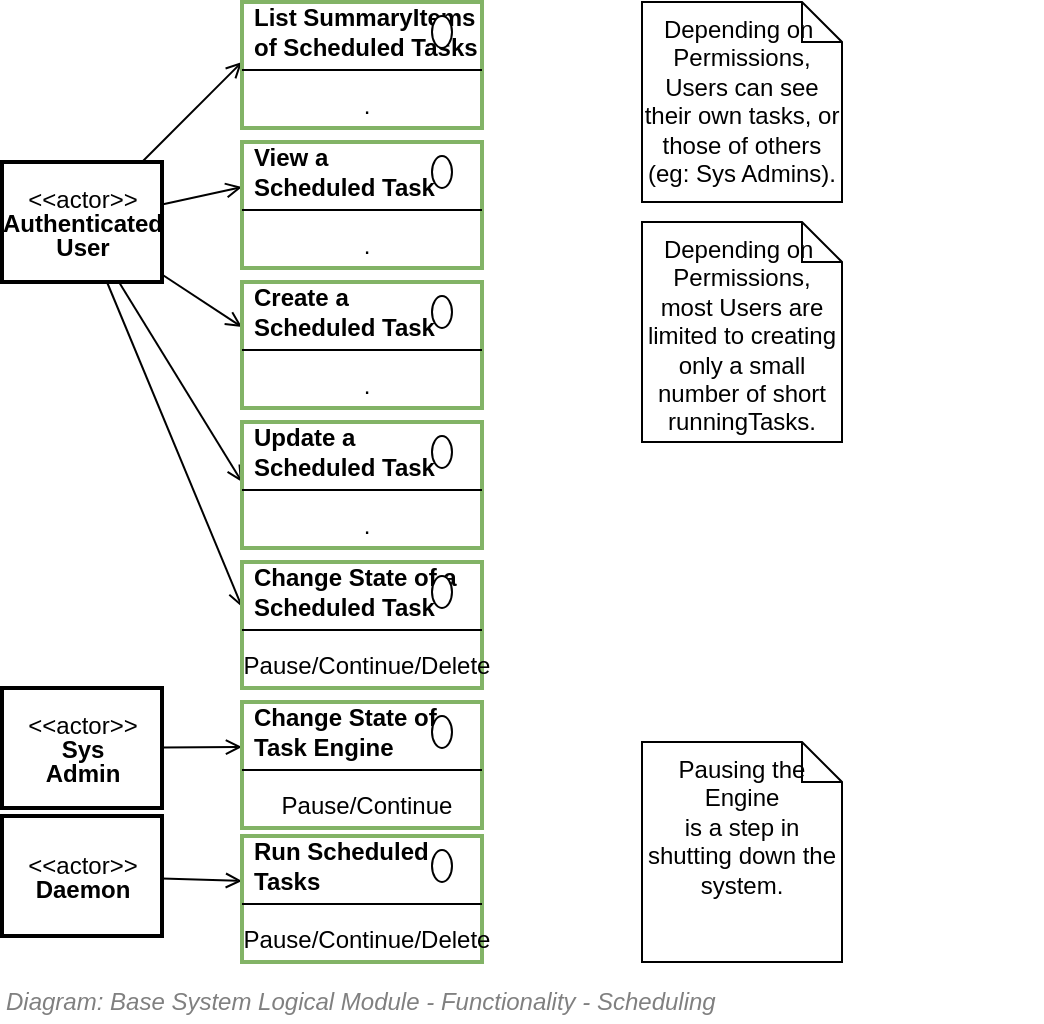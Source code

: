 <mxfile compressed="false" version="17.5.0" type="google">
  <diagram id="SUlloviLEK3GCr1z7qYn" name="Scheduling">
    <mxGraphModel grid="1" page="1" gridSize="10" guides="1" tooltips="1" connect="1" arrows="1" fold="1" pageScale="1" pageWidth="827" pageHeight="1169" math="0" shadow="0">
      <root>
        <mxCell id="c33PYlKowwjvGiEupuyr-0" />
        <mxCell id="c33PYlKowwjvGiEupuyr-1" parent="c33PYlKowwjvGiEupuyr-0" />
        <mxCell id="FQO2_twcLr-UXP7qnLfA-0" value="&lt;font style=&quot;font-size: 12px ; font-weight: normal&quot;&gt;&lt;i&gt;&lt;span style=&quot;font-size: 12px&quot;&gt;Diagram: Base System Logical Module -&amp;nbsp;&lt;/span&gt;&lt;span style=&quot;font-size: 12px&quot;&gt;Functionality -&amp;nbsp;&lt;/span&gt;Scheduling&lt;/i&gt;&lt;/font&gt;" style="text;strokeColor=none;fillColor=none;html=1;fontSize=12;fontStyle=1;verticalAlign=middle;align=left;shadow=0;glass=0;comic=0;opacity=30;fontColor=#808080;" vertex="1" parent="c33PYlKowwjvGiEupuyr-1">
          <mxGeometry x="120" y="610" width="520" height="20" as="geometry" />
        </mxCell>
        <UserObject label="" tooltip="" id="FQO2_twcLr-UXP7qnLfA-22">
          <mxCell style="shape=image;html=1;verticalAlign=top;verticalLabelPosition=bottom;labelBackgroundColor=#ffffff;imageAspect=0;aspect=fixed;image=https://cdn1.iconfinder.com/data/icons/hawcons/32/699014-icon-28-information-128.png;shadow=0;dashed=0;fontFamily=Helvetica;fontSize=12;fontColor=#000000;align=center;strokeColor=#000000;fillColor=#505050;dashPattern=1 1;" vertex="1" parent="c33PYlKowwjvGiEupuyr-1">
            <mxGeometry x="330" y="410" width="20" height="20" as="geometry" />
          </mxCell>
        </UserObject>
        <mxCell id="wdtPpUS4_MztBkoxUnBw-32" style="edgeStyle=none;rounded=0;orthogonalLoop=1;jettySize=auto;html=1;entryX=0;entryY=1;entryDx=0;entryDy=0;endArrow=open;endFill=0;" edge="1" parent="c33PYlKowwjvGiEupuyr-1" source="wdtPpUS4_MztBkoxUnBw-0" target="wdtPpUS4_MztBkoxUnBw-2">
          <mxGeometry relative="1" as="geometry" />
        </mxCell>
        <mxCell id="wdtPpUS4_MztBkoxUnBw-33" style="edgeStyle=none;rounded=0;orthogonalLoop=1;jettySize=auto;html=1;entryX=0;entryY=0.75;entryDx=0;entryDy=0;endArrow=open;endFill=0;" edge="1" parent="c33PYlKowwjvGiEupuyr-1" source="wdtPpUS4_MztBkoxUnBw-0" target="wdtPpUS4_MztBkoxUnBw-7">
          <mxGeometry relative="1" as="geometry" />
        </mxCell>
        <mxCell id="wdtPpUS4_MztBkoxUnBw-34" style="edgeStyle=none;rounded=0;orthogonalLoop=1;jettySize=auto;html=1;entryX=0;entryY=0.75;entryDx=0;entryDy=0;endArrow=open;endFill=0;" edge="1" parent="c33PYlKowwjvGiEupuyr-1" source="wdtPpUS4_MztBkoxUnBw-0" target="wdtPpUS4_MztBkoxUnBw-12">
          <mxGeometry relative="1" as="geometry" />
        </mxCell>
        <mxCell id="wdtPpUS4_MztBkoxUnBw-35" style="edgeStyle=none;rounded=0;orthogonalLoop=1;jettySize=auto;html=1;entryX=0;entryY=1;entryDx=0;entryDy=0;endArrow=open;endFill=0;" edge="1" parent="c33PYlKowwjvGiEupuyr-1" source="wdtPpUS4_MztBkoxUnBw-0" target="wdtPpUS4_MztBkoxUnBw-17">
          <mxGeometry relative="1" as="geometry" />
        </mxCell>
        <mxCell id="wdtPpUS4_MztBkoxUnBw-36" style="edgeStyle=none;rounded=0;orthogonalLoop=1;jettySize=auto;html=1;entryX=0;entryY=0.75;entryDx=0;entryDy=0;endArrow=open;endFill=0;" edge="1" parent="c33PYlKowwjvGiEupuyr-1" source="wdtPpUS4_MztBkoxUnBw-0" target="wdtPpUS4_MztBkoxUnBw-22">
          <mxGeometry relative="1" as="geometry" />
        </mxCell>
        <mxCell id="wdtPpUS4_MztBkoxUnBw-0" value="&lt;p style=&quot;line-height: 100%&quot;&gt;&amp;lt;&amp;lt;actor&amp;gt;&amp;gt;&lt;br&gt;&lt;b&gt;Authenticated&lt;br&gt;User&lt;/b&gt;&lt;br&gt;&lt;/p&gt;" style="text;html=1;align=center;verticalAlign=middle;dashed=0;strokeColor=#000000;strokeWidth=2;" vertex="1" parent="c33PYlKowwjvGiEupuyr-1">
          <mxGeometry x="120" y="200" width="80" height="60" as="geometry" />
        </mxCell>
        <mxCell id="wdtPpUS4_MztBkoxUnBw-1" value="" style="fontStyle=1;align=center;verticalAlign=top;childLayout=stackLayout;horizontal=1;horizontalStack=0;resizeParent=1;resizeParentMax=0;resizeLast=0;marginBottom=0;strokeColor=#82b366;strokeWidth=2;fillColor=none;" vertex="1" parent="c33PYlKowwjvGiEupuyr-1">
          <mxGeometry x="240" y="120" width="120" height="63" as="geometry" />
        </mxCell>
        <mxCell id="wdtPpUS4_MztBkoxUnBw-2" value="List SummaryItems &lt;br&gt;of Scheduled Tasks" style="html=1;align=left;spacingLeft=4;verticalAlign=middle;strokeColor=none;fillColor=none;fontStyle=1" vertex="1" parent="wdtPpUS4_MztBkoxUnBw-1">
          <mxGeometry width="120" height="30" as="geometry" />
        </mxCell>
        <mxCell id="wdtPpUS4_MztBkoxUnBw-3" value="" style="shape=ellipse;" vertex="1" parent="wdtPpUS4_MztBkoxUnBw-2">
          <mxGeometry x="1" width="10" height="16" relative="1" as="geometry">
            <mxPoint x="-25" y="7" as="offset" />
          </mxGeometry>
        </mxCell>
        <mxCell id="wdtPpUS4_MztBkoxUnBw-4" value="" style="line;strokeWidth=1;fillColor=none;align=left;verticalAlign=middle;spacingTop=-1;spacingLeft=3;spacingRight=3;rotatable=0;labelPosition=right;points=[];portConstraint=eastwest;" vertex="1" parent="wdtPpUS4_MztBkoxUnBw-1">
          <mxGeometry y="30" width="120" height="8" as="geometry" />
        </mxCell>
        <mxCell id="wdtPpUS4_MztBkoxUnBw-5" value="." style="html=1;align=center;spacingLeft=4;verticalAlign=top;strokeColor=none;fillColor=none;" vertex="1" parent="wdtPpUS4_MztBkoxUnBw-1">
          <mxGeometry y="38" width="120" height="25" as="geometry" />
        </mxCell>
        <mxCell id="wdtPpUS4_MztBkoxUnBw-6" value="" style="fontStyle=1;align=center;verticalAlign=top;childLayout=stackLayout;horizontal=1;horizontalStack=0;resizeParent=1;resizeParentMax=0;resizeLast=0;marginBottom=0;strokeColor=#82b366;strokeWidth=2;fillColor=none;" vertex="1" parent="c33PYlKowwjvGiEupuyr-1">
          <mxGeometry x="240" y="190" width="120" height="63" as="geometry" />
        </mxCell>
        <mxCell id="wdtPpUS4_MztBkoxUnBw-7" value="View a&lt;br&gt;Scheduled Task" style="html=1;align=left;spacingLeft=4;verticalAlign=middle;strokeColor=none;fillColor=none;fontStyle=1" vertex="1" parent="wdtPpUS4_MztBkoxUnBw-6">
          <mxGeometry width="120" height="30" as="geometry" />
        </mxCell>
        <mxCell id="wdtPpUS4_MztBkoxUnBw-8" value="" style="shape=ellipse;" vertex="1" parent="wdtPpUS4_MztBkoxUnBw-7">
          <mxGeometry x="1" width="10" height="16" relative="1" as="geometry">
            <mxPoint x="-25" y="7" as="offset" />
          </mxGeometry>
        </mxCell>
        <mxCell id="wdtPpUS4_MztBkoxUnBw-9" value="" style="line;strokeWidth=1;fillColor=none;align=left;verticalAlign=middle;spacingTop=-1;spacingLeft=3;spacingRight=3;rotatable=0;labelPosition=right;points=[];portConstraint=eastwest;" vertex="1" parent="wdtPpUS4_MztBkoxUnBw-6">
          <mxGeometry y="30" width="120" height="8" as="geometry" />
        </mxCell>
        <mxCell id="wdtPpUS4_MztBkoxUnBw-10" value="." style="html=1;align=center;spacingLeft=4;verticalAlign=top;strokeColor=none;fillColor=none;" vertex="1" parent="wdtPpUS4_MztBkoxUnBw-6">
          <mxGeometry y="38" width="120" height="25" as="geometry" />
        </mxCell>
        <mxCell id="wdtPpUS4_MztBkoxUnBw-11" value="" style="fontStyle=1;align=center;verticalAlign=top;childLayout=stackLayout;horizontal=1;horizontalStack=0;resizeParent=1;resizeParentMax=0;resizeLast=0;marginBottom=0;strokeColor=#82b366;strokeWidth=2;fillColor=none;" vertex="1" parent="c33PYlKowwjvGiEupuyr-1">
          <mxGeometry x="240" y="260" width="120" height="63" as="geometry" />
        </mxCell>
        <mxCell id="wdtPpUS4_MztBkoxUnBw-12" value="Create a&lt;br&gt;Scheduled Task" style="html=1;align=left;spacingLeft=4;verticalAlign=middle;strokeColor=none;fillColor=none;fontStyle=1" vertex="1" parent="wdtPpUS4_MztBkoxUnBw-11">
          <mxGeometry width="120" height="30" as="geometry" />
        </mxCell>
        <mxCell id="wdtPpUS4_MztBkoxUnBw-13" value="" style="shape=ellipse;" vertex="1" parent="wdtPpUS4_MztBkoxUnBw-12">
          <mxGeometry x="1" width="10" height="16" relative="1" as="geometry">
            <mxPoint x="-25" y="7" as="offset" />
          </mxGeometry>
        </mxCell>
        <mxCell id="wdtPpUS4_MztBkoxUnBw-14" value="" style="line;strokeWidth=1;fillColor=none;align=left;verticalAlign=middle;spacingTop=-1;spacingLeft=3;spacingRight=3;rotatable=0;labelPosition=right;points=[];portConstraint=eastwest;" vertex="1" parent="wdtPpUS4_MztBkoxUnBw-11">
          <mxGeometry y="30" width="120" height="8" as="geometry" />
        </mxCell>
        <mxCell id="wdtPpUS4_MztBkoxUnBw-15" value="." style="html=1;align=center;spacingLeft=4;verticalAlign=top;strokeColor=none;fillColor=none;" vertex="1" parent="wdtPpUS4_MztBkoxUnBw-11">
          <mxGeometry y="38" width="120" height="25" as="geometry" />
        </mxCell>
        <mxCell id="wdtPpUS4_MztBkoxUnBw-16" value="" style="fontStyle=1;align=center;verticalAlign=top;childLayout=stackLayout;horizontal=1;horizontalStack=0;resizeParent=1;resizeParentMax=0;resizeLast=0;marginBottom=0;strokeColor=#82b366;strokeWidth=2;fillColor=none;" vertex="1" parent="c33PYlKowwjvGiEupuyr-1">
          <mxGeometry x="240" y="330" width="120" height="63" as="geometry" />
        </mxCell>
        <mxCell id="wdtPpUS4_MztBkoxUnBw-17" value="Update a&lt;br&gt;Scheduled Task" style="html=1;align=left;spacingLeft=4;verticalAlign=middle;strokeColor=none;fillColor=none;fontStyle=1" vertex="1" parent="wdtPpUS4_MztBkoxUnBw-16">
          <mxGeometry width="120" height="30" as="geometry" />
        </mxCell>
        <mxCell id="wdtPpUS4_MztBkoxUnBw-18" value="" style="shape=ellipse;" vertex="1" parent="wdtPpUS4_MztBkoxUnBw-17">
          <mxGeometry x="1" width="10" height="16" relative="1" as="geometry">
            <mxPoint x="-25" y="7" as="offset" />
          </mxGeometry>
        </mxCell>
        <mxCell id="wdtPpUS4_MztBkoxUnBw-19" value="" style="line;strokeWidth=1;fillColor=none;align=left;verticalAlign=middle;spacingTop=-1;spacingLeft=3;spacingRight=3;rotatable=0;labelPosition=right;points=[];portConstraint=eastwest;" vertex="1" parent="wdtPpUS4_MztBkoxUnBw-16">
          <mxGeometry y="30" width="120" height="8" as="geometry" />
        </mxCell>
        <mxCell id="wdtPpUS4_MztBkoxUnBw-20" value="." style="html=1;align=center;spacingLeft=4;verticalAlign=top;strokeColor=none;fillColor=none;" vertex="1" parent="wdtPpUS4_MztBkoxUnBw-16">
          <mxGeometry y="38" width="120" height="25" as="geometry" />
        </mxCell>
        <mxCell id="wdtPpUS4_MztBkoxUnBw-21" value="" style="fontStyle=1;align=center;verticalAlign=top;childLayout=stackLayout;horizontal=1;horizontalStack=0;resizeParent=1;resizeParentMax=0;resizeLast=0;marginBottom=0;strokeColor=#82b366;strokeWidth=2;fillColor=none;" vertex="1" parent="c33PYlKowwjvGiEupuyr-1">
          <mxGeometry x="240" y="400" width="120" height="63" as="geometry" />
        </mxCell>
        <mxCell id="wdtPpUS4_MztBkoxUnBw-22" value="Change State of a&lt;br&gt;Scheduled Task" style="html=1;align=left;spacingLeft=4;verticalAlign=middle;strokeColor=none;fillColor=none;fontStyle=1" vertex="1" parent="wdtPpUS4_MztBkoxUnBw-21">
          <mxGeometry width="120" height="30" as="geometry" />
        </mxCell>
        <mxCell id="wdtPpUS4_MztBkoxUnBw-23" value="" style="shape=ellipse;" vertex="1" parent="wdtPpUS4_MztBkoxUnBw-22">
          <mxGeometry x="1" width="10" height="16" relative="1" as="geometry">
            <mxPoint x="-25" y="7" as="offset" />
          </mxGeometry>
        </mxCell>
        <mxCell id="wdtPpUS4_MztBkoxUnBw-24" value="" style="line;strokeWidth=1;fillColor=none;align=left;verticalAlign=middle;spacingTop=-1;spacingLeft=3;spacingRight=3;rotatable=0;labelPosition=right;points=[];portConstraint=eastwest;" vertex="1" parent="wdtPpUS4_MztBkoxUnBw-21">
          <mxGeometry y="30" width="120" height="8" as="geometry" />
        </mxCell>
        <mxCell id="wdtPpUS4_MztBkoxUnBw-25" value="Pause/Continue/Delete" style="html=1;align=center;spacingLeft=4;verticalAlign=top;strokeColor=none;fillColor=none;" vertex="1" parent="wdtPpUS4_MztBkoxUnBw-21">
          <mxGeometry y="38" width="120" height="25" as="geometry" />
        </mxCell>
        <mxCell id="wdtPpUS4_MztBkoxUnBw-47" style="edgeStyle=none;rounded=0;orthogonalLoop=1;jettySize=auto;html=1;entryX=0;entryY=0.75;entryDx=0;entryDy=0;endArrow=open;endFill=0;" edge="1" parent="c33PYlKowwjvGiEupuyr-1" source="wdtPpUS4_MztBkoxUnBw-31" target="wdtPpUS4_MztBkoxUnBw-43">
          <mxGeometry relative="1" as="geometry" />
        </mxCell>
        <mxCell id="wdtPpUS4_MztBkoxUnBw-31" value="&lt;p style=&quot;line-height: 100%&quot;&gt;&amp;lt;&amp;lt;actor&amp;gt;&amp;gt;&lt;br&gt;&lt;b&gt;Daemon&lt;/b&gt;&lt;/p&gt;" style="text;html=1;align=center;verticalAlign=middle;dashed=0;strokeColor=#000000;strokeWidth=2;" vertex="1" parent="c33PYlKowwjvGiEupuyr-1">
          <mxGeometry x="120" y="527" width="80" height="60" as="geometry" />
        </mxCell>
        <mxCell id="wdtPpUS4_MztBkoxUnBw-42" value="" style="fontStyle=1;align=center;verticalAlign=top;childLayout=stackLayout;horizontal=1;horizontalStack=0;resizeParent=1;resizeParentMax=0;resizeLast=0;marginBottom=0;strokeColor=#82b366;strokeWidth=2;fillColor=none;" vertex="1" parent="c33PYlKowwjvGiEupuyr-1">
          <mxGeometry x="240" y="537" width="120" height="63" as="geometry" />
        </mxCell>
        <mxCell id="wdtPpUS4_MztBkoxUnBw-43" value="Run Scheduled&lt;br&gt;Tasks" style="html=1;align=left;spacingLeft=4;verticalAlign=middle;strokeColor=none;fillColor=none;fontStyle=1" vertex="1" parent="wdtPpUS4_MztBkoxUnBw-42">
          <mxGeometry width="120" height="30" as="geometry" />
        </mxCell>
        <mxCell id="wdtPpUS4_MztBkoxUnBw-44" value="" style="shape=ellipse;" vertex="1" parent="wdtPpUS4_MztBkoxUnBw-43">
          <mxGeometry x="1" width="10" height="16" relative="1" as="geometry">
            <mxPoint x="-25" y="7" as="offset" />
          </mxGeometry>
        </mxCell>
        <mxCell id="wdtPpUS4_MztBkoxUnBw-45" value="" style="line;strokeWidth=1;fillColor=none;align=left;verticalAlign=middle;spacingTop=-1;spacingLeft=3;spacingRight=3;rotatable=0;labelPosition=right;points=[];portConstraint=eastwest;" vertex="1" parent="wdtPpUS4_MztBkoxUnBw-42">
          <mxGeometry y="30" width="120" height="8" as="geometry" />
        </mxCell>
        <mxCell id="wdtPpUS4_MztBkoxUnBw-46" value="Pause/Continue/Delete" style="html=1;align=center;spacingLeft=4;verticalAlign=top;strokeColor=none;fillColor=none;" vertex="1" parent="wdtPpUS4_MztBkoxUnBw-42">
          <mxGeometry y="38" width="120" height="25" as="geometry" />
        </mxCell>
        <mxCell id="wdtPpUS4_MztBkoxUnBw-54" style="edgeStyle=none;rounded=0;orthogonalLoop=1;jettySize=auto;html=1;entryX=0;entryY=0.75;entryDx=0;entryDy=0;endArrow=open;endFill=0;" edge="1" parent="c33PYlKowwjvGiEupuyr-1" source="wdtPpUS4_MztBkoxUnBw-48" target="wdtPpUS4_MztBkoxUnBw-50">
          <mxGeometry relative="1" as="geometry" />
        </mxCell>
        <mxCell id="wdtPpUS4_MztBkoxUnBw-48" value="&lt;p style=&quot;line-height: 100%&quot;&gt;&amp;lt;&amp;lt;actor&amp;gt;&amp;gt;&lt;br&gt;&lt;b&gt;Sys&lt;br&gt;Admin&lt;/b&gt;&lt;/p&gt;" style="text;html=1;align=center;verticalAlign=middle;dashed=0;strokeColor=#000000;strokeWidth=2;" vertex="1" parent="c33PYlKowwjvGiEupuyr-1">
          <mxGeometry x="120" y="463" width="80" height="60" as="geometry" />
        </mxCell>
        <mxCell id="wdtPpUS4_MztBkoxUnBw-49" value="" style="fontStyle=1;align=center;verticalAlign=top;childLayout=stackLayout;horizontal=1;horizontalStack=0;resizeParent=1;resizeParentMax=0;resizeLast=0;marginBottom=0;strokeColor=#82b366;strokeWidth=2;fillColor=none;" vertex="1" parent="c33PYlKowwjvGiEupuyr-1">
          <mxGeometry x="240" y="470" width="120" height="63" as="geometry" />
        </mxCell>
        <mxCell id="wdtPpUS4_MztBkoxUnBw-50" value="Change State of&lt;br&gt;Task Engine" style="html=1;align=left;spacingLeft=4;verticalAlign=middle;strokeColor=none;fillColor=none;fontStyle=1" vertex="1" parent="wdtPpUS4_MztBkoxUnBw-49">
          <mxGeometry width="120" height="30" as="geometry" />
        </mxCell>
        <mxCell id="wdtPpUS4_MztBkoxUnBw-51" value="" style="shape=ellipse;" vertex="1" parent="wdtPpUS4_MztBkoxUnBw-50">
          <mxGeometry x="1" width="10" height="16" relative="1" as="geometry">
            <mxPoint x="-25" y="7" as="offset" />
          </mxGeometry>
        </mxCell>
        <mxCell id="wdtPpUS4_MztBkoxUnBw-52" value="" style="line;strokeWidth=1;fillColor=none;align=left;verticalAlign=middle;spacingTop=-1;spacingLeft=3;spacingRight=3;rotatable=0;labelPosition=right;points=[];portConstraint=eastwest;" vertex="1" parent="wdtPpUS4_MztBkoxUnBw-49">
          <mxGeometry y="30" width="120" height="8" as="geometry" />
        </mxCell>
        <mxCell id="wdtPpUS4_MztBkoxUnBw-53" value="Pause/Continue" style="html=1;align=center;spacingLeft=4;verticalAlign=top;strokeColor=none;fillColor=none;" vertex="1" parent="wdtPpUS4_MztBkoxUnBw-49">
          <mxGeometry y="38" width="120" height="25" as="geometry" />
        </mxCell>
        <mxCell id="m8XtCI1CGljEh2FDD2Vw-0" value="Depending on&amp;nbsp;&lt;br&gt;Permissions, Users can see their own tasks, or those of others (eg: Sys Admins)." style="shape=note;size=20;whiteSpace=wrap;html=1;strokeWidth=1;fillColor=none;verticalAlign=top;" vertex="1" parent="c33PYlKowwjvGiEupuyr-1">
          <mxGeometry x="440" y="120" width="100" height="100" as="geometry" />
        </mxCell>
        <mxCell id="m8XtCI1CGljEh2FDD2Vw-1" value="Depending on&amp;nbsp;&lt;br&gt;Permissions, most Users are limited to creating only a small number of short runningTasks." style="shape=note;size=20;whiteSpace=wrap;html=1;strokeWidth=1;fillColor=none;verticalAlign=top;" vertex="1" parent="c33PYlKowwjvGiEupuyr-1">
          <mxGeometry x="440" y="230" width="100" height="110" as="geometry" />
        </mxCell>
        <mxCell id="m8XtCI1CGljEh2FDD2Vw-2" value="Pausing the Engine&lt;br&gt;is a step in shutting down the system." style="shape=note;size=20;whiteSpace=wrap;html=1;strokeWidth=1;fillColor=none;verticalAlign=top;" vertex="1" parent="c33PYlKowwjvGiEupuyr-1">
          <mxGeometry x="440" y="490" width="100" height="110" as="geometry" />
        </mxCell>
      </root>
    </mxGraphModel>
  </diagram>
</mxfile>
